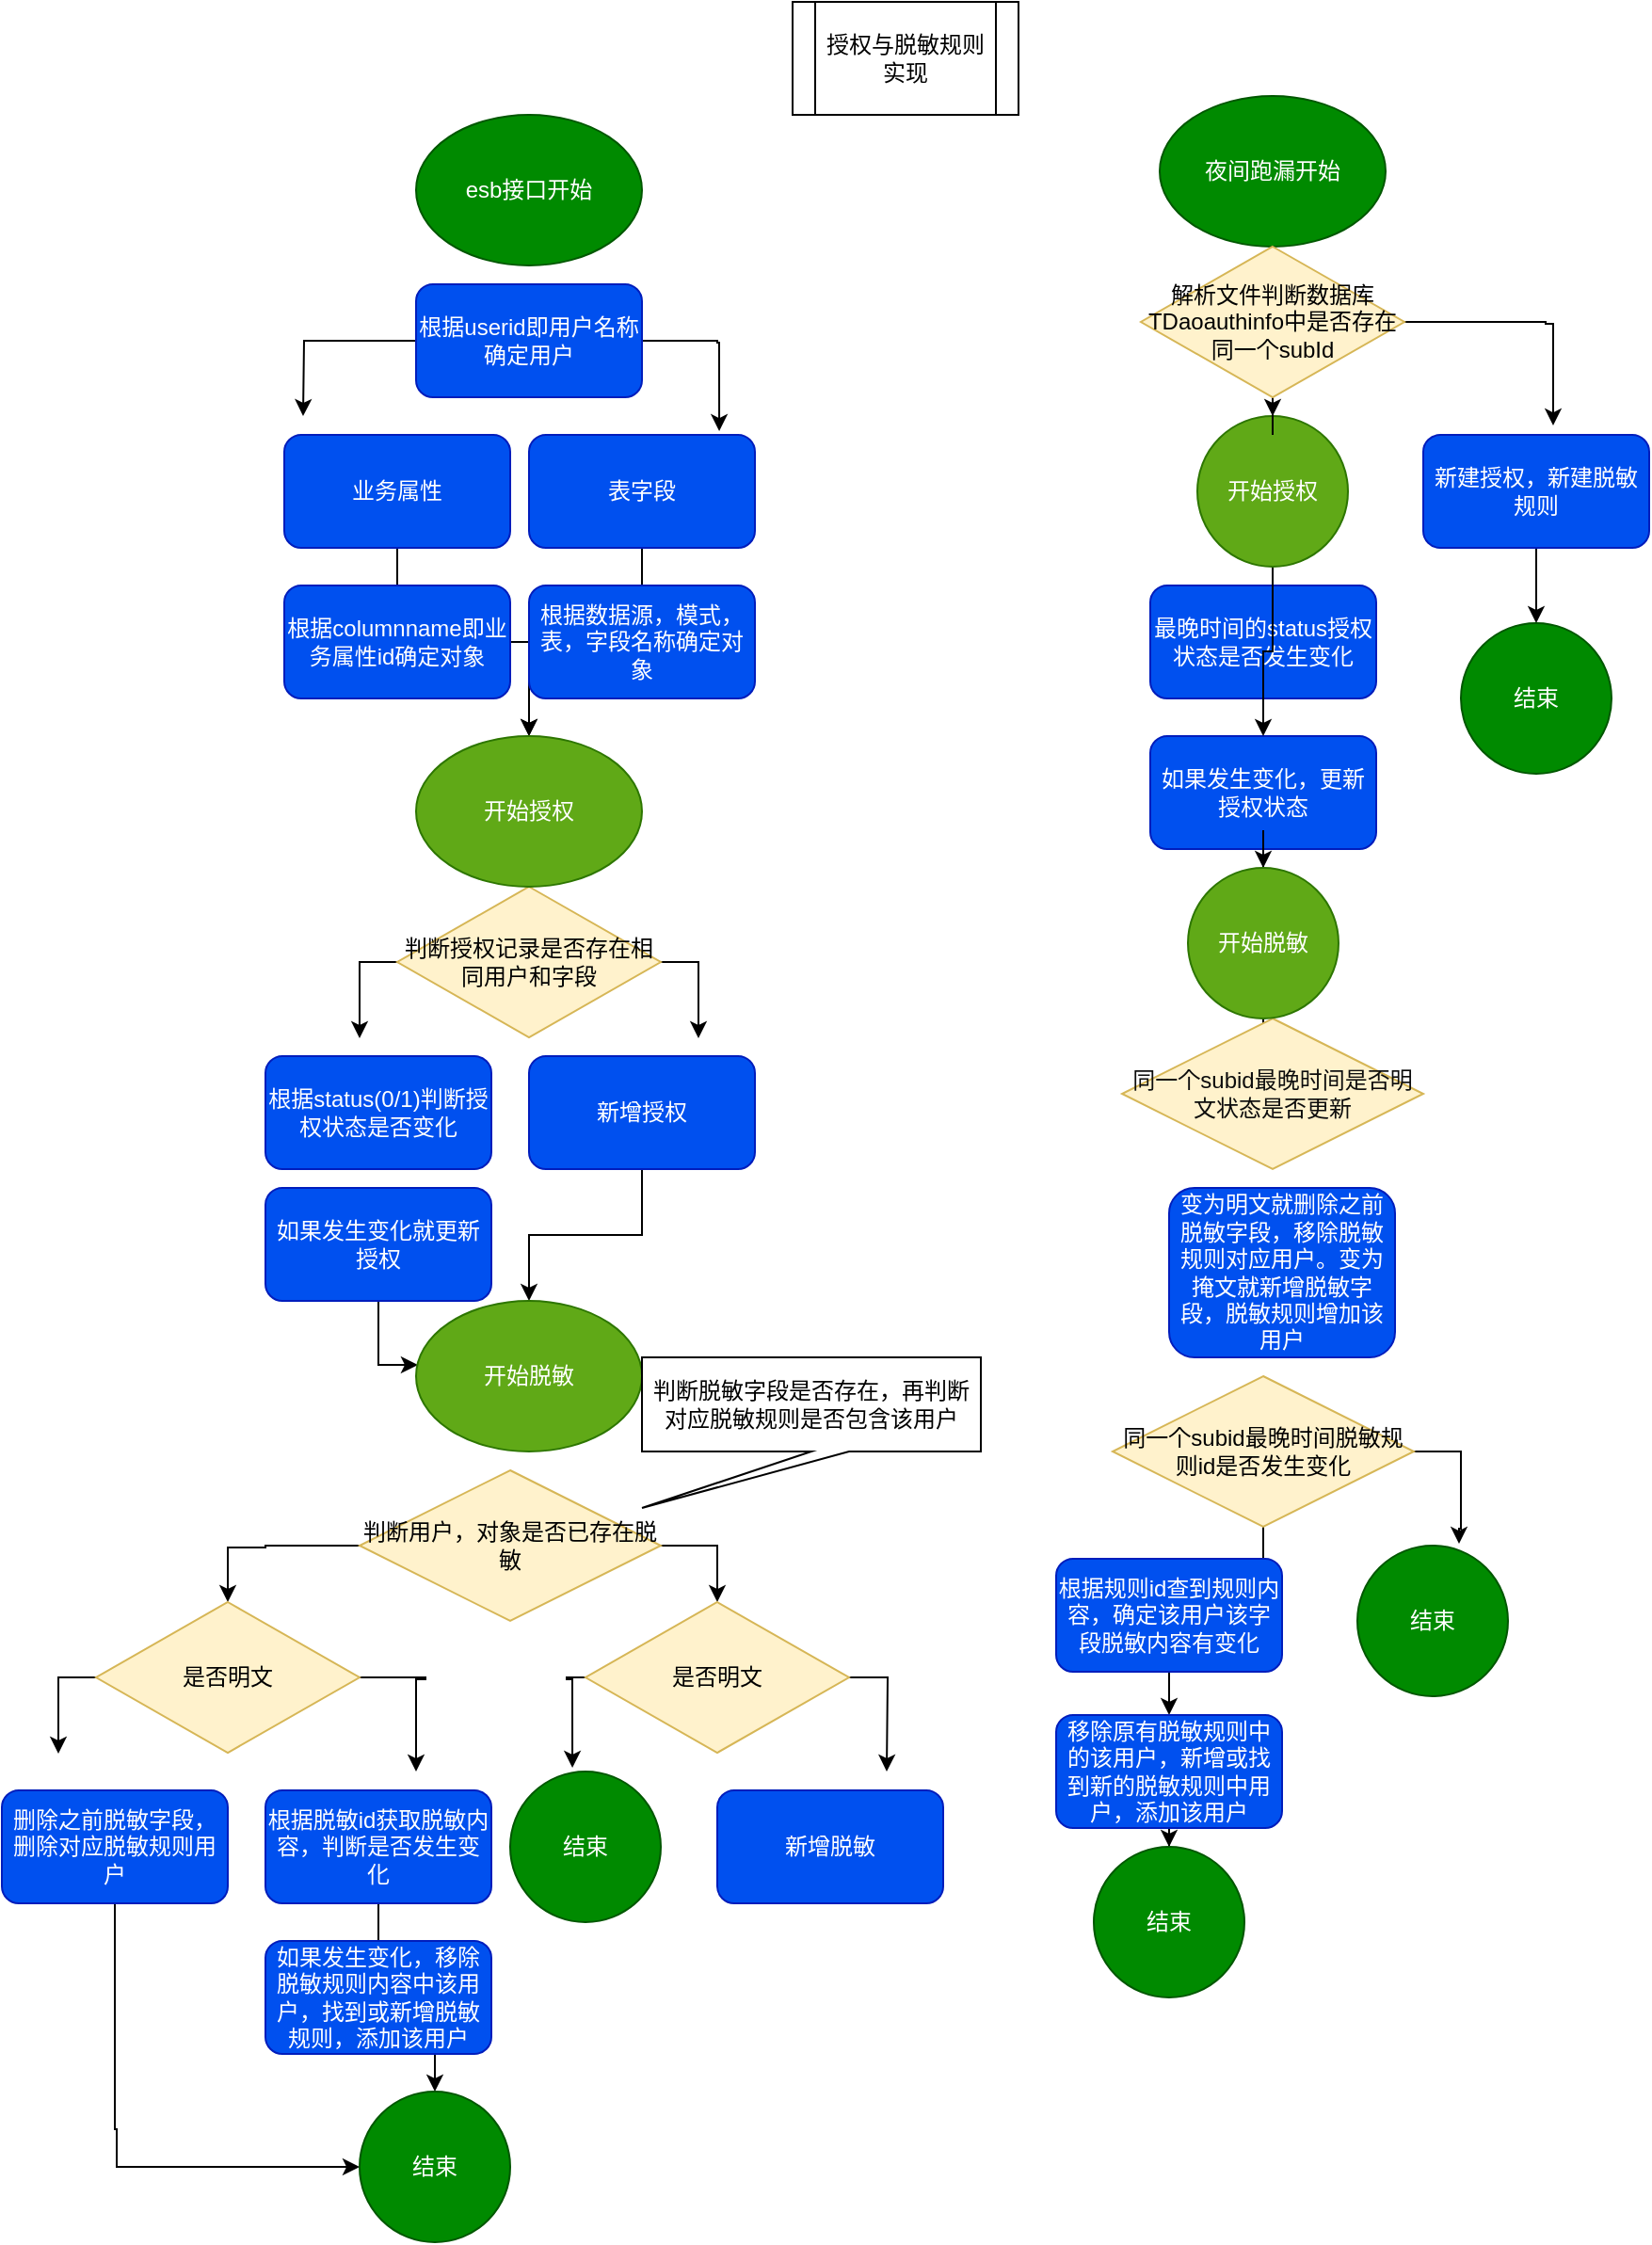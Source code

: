 <mxfile version="21.3.2" type="github">
  <diagram name="第 1 页" id="JEGLBMH6vbY7rjLnTZk3">
    <mxGraphModel dx="434" dy="574" grid="1" gridSize="10" guides="1" tooltips="1" connect="1" arrows="1" fold="1" page="1" pageScale="1" pageWidth="1169" pageHeight="1654" math="0" shadow="0">
      <root>
        <mxCell id="0" />
        <mxCell id="1" parent="0" />
        <mxCell id="WMcb2O_40LmebdI58iZz-1" value="esb接口开始" style="ellipse;whiteSpace=wrap;html=1;fillColor=#008a00;fontColor=#ffffff;strokeColor=#005700;" vertex="1" parent="1">
          <mxGeometry x="340" y="60" width="120" height="80" as="geometry" />
        </mxCell>
        <mxCell id="WMcb2O_40LmebdI58iZz-61" value="" style="edgeStyle=orthogonalEdgeStyle;rounded=0;orthogonalLoop=1;jettySize=auto;html=1;" edge="1" parent="1" source="WMcb2O_40LmebdI58iZz-2" target="WMcb2O_40LmebdI58iZz-14">
          <mxGeometry relative="1" as="geometry" />
        </mxCell>
        <mxCell id="WMcb2O_40LmebdI58iZz-2" value="业务属性" style="rounded=1;whiteSpace=wrap;html=1;fillColor=#0050ef;fontColor=#ffffff;strokeColor=#001DBC;" vertex="1" parent="1">
          <mxGeometry x="270" y="230" width="120" height="60" as="geometry" />
        </mxCell>
        <mxCell id="WMcb2O_40LmebdI58iZz-4" value="授权与脱敏规则实现" style="shape=process;whiteSpace=wrap;html=1;backgroundOutline=1;" vertex="1" parent="1">
          <mxGeometry x="540" width="120" height="60" as="geometry" />
        </mxCell>
        <mxCell id="WMcb2O_40LmebdI58iZz-5" value="夜间跑漏开始" style="ellipse;whiteSpace=wrap;html=1;fillColor=#008a00;fontColor=#ffffff;strokeColor=#005700;" vertex="1" parent="1">
          <mxGeometry x="735" y="50" width="120" height="80" as="geometry" />
        </mxCell>
        <mxCell id="WMcb2O_40LmebdI58iZz-62" value="" style="edgeStyle=orthogonalEdgeStyle;rounded=0;orthogonalLoop=1;jettySize=auto;html=1;" edge="1" parent="1" source="WMcb2O_40LmebdI58iZz-6" target="WMcb2O_40LmebdI58iZz-14">
          <mxGeometry relative="1" as="geometry" />
        </mxCell>
        <mxCell id="WMcb2O_40LmebdI58iZz-6" value="表字段" style="rounded=1;whiteSpace=wrap;html=1;fillColor=#0050ef;fontColor=#ffffff;strokeColor=#001DBC;" vertex="1" parent="1">
          <mxGeometry x="400" y="230" width="120" height="60" as="geometry" />
        </mxCell>
        <mxCell id="WMcb2O_40LmebdI58iZz-7" value="根据columnname即业务属性id确定对象" style="rounded=1;whiteSpace=wrap;html=1;fillColor=#0050ef;fontColor=#ffffff;strokeColor=#001DBC;" vertex="1" parent="1">
          <mxGeometry x="270" y="310" width="120" height="60" as="geometry" />
        </mxCell>
        <mxCell id="WMcb2O_40LmebdI58iZz-59" style="edgeStyle=orthogonalEdgeStyle;rounded=0;orthogonalLoop=1;jettySize=auto;html=1;entryX=0.842;entryY=-0.033;entryDx=0;entryDy=0;entryPerimeter=0;" edge="1" parent="1" source="WMcb2O_40LmebdI58iZz-8" target="WMcb2O_40LmebdI58iZz-6">
          <mxGeometry relative="1" as="geometry">
            <mxPoint x="520" y="180" as="targetPoint" />
            <Array as="points">
              <mxPoint x="500" y="180" />
              <mxPoint x="500" y="181" />
              <mxPoint x="501" y="181" />
            </Array>
          </mxGeometry>
        </mxCell>
        <mxCell id="WMcb2O_40LmebdI58iZz-60" style="edgeStyle=orthogonalEdgeStyle;rounded=0;orthogonalLoop=1;jettySize=auto;html=1;" edge="1" parent="1" source="WMcb2O_40LmebdI58iZz-8">
          <mxGeometry relative="1" as="geometry">
            <mxPoint x="280" y="220" as="targetPoint" />
          </mxGeometry>
        </mxCell>
        <mxCell id="WMcb2O_40LmebdI58iZz-8" value="根据userid即用户名称确定用户" style="rounded=1;whiteSpace=wrap;html=1;fillColor=#0050ef;fontColor=#ffffff;strokeColor=#001DBC;" vertex="1" parent="1">
          <mxGeometry x="340" y="150" width="120" height="60" as="geometry" />
        </mxCell>
        <mxCell id="WMcb2O_40LmebdI58iZz-9" value="根据数据源，模式，表，字段名称确定对象" style="rounded=1;whiteSpace=wrap;html=1;fillColor=#0050ef;fontColor=#ffffff;strokeColor=#001DBC;" vertex="1" parent="1">
          <mxGeometry x="400" y="310" width="120" height="60" as="geometry" />
        </mxCell>
        <mxCell id="WMcb2O_40LmebdI58iZz-63" style="edgeStyle=orthogonalEdgeStyle;rounded=0;orthogonalLoop=1;jettySize=auto;html=1;" edge="1" parent="1" source="WMcb2O_40LmebdI58iZz-11">
          <mxGeometry relative="1" as="geometry">
            <mxPoint x="310" y="550" as="targetPoint" />
          </mxGeometry>
        </mxCell>
        <mxCell id="WMcb2O_40LmebdI58iZz-64" style="edgeStyle=orthogonalEdgeStyle;rounded=0;orthogonalLoop=1;jettySize=auto;html=1;" edge="1" parent="1" source="WMcb2O_40LmebdI58iZz-11">
          <mxGeometry relative="1" as="geometry">
            <mxPoint x="490" y="550" as="targetPoint" />
          </mxGeometry>
        </mxCell>
        <mxCell id="WMcb2O_40LmebdI58iZz-11" value="判断授权记录是否存在相同用户和字段" style="rhombus;whiteSpace=wrap;html=1;fillColor=#fff2cc;strokeColor=#d6b656;fontColor=#000000;" vertex="1" parent="1">
          <mxGeometry x="330" y="470" width="140" height="80" as="geometry" />
        </mxCell>
        <mxCell id="WMcb2O_40LmebdI58iZz-14" value="开始授权" style="ellipse;whiteSpace=wrap;html=1;fillColor=#60a917;fontColor=#ffffff;strokeColor=#2D7600;" vertex="1" parent="1">
          <mxGeometry x="340" y="390" width="120" height="80" as="geometry" />
        </mxCell>
        <mxCell id="WMcb2O_40LmebdI58iZz-16" value="根据status(0/1)判断授权状态是否变化" style="rounded=1;whiteSpace=wrap;html=1;fillColor=#0050ef;fontColor=#ffffff;strokeColor=#001DBC;" vertex="1" parent="1">
          <mxGeometry x="260" y="560" width="120" height="60" as="geometry" />
        </mxCell>
        <mxCell id="WMcb2O_40LmebdI58iZz-65" style="edgeStyle=orthogonalEdgeStyle;rounded=0;orthogonalLoop=1;jettySize=auto;html=1;" edge="1" parent="1" source="WMcb2O_40LmebdI58iZz-17" target="WMcb2O_40LmebdI58iZz-21">
          <mxGeometry relative="1" as="geometry" />
        </mxCell>
        <mxCell id="WMcb2O_40LmebdI58iZz-17" value="新增授权" style="rounded=1;whiteSpace=wrap;html=1;fillColor=#0050ef;fontColor=#ffffff;strokeColor=#001DBC;" vertex="1" parent="1">
          <mxGeometry x="400" y="560" width="120" height="60" as="geometry" />
        </mxCell>
        <mxCell id="WMcb2O_40LmebdI58iZz-66" style="edgeStyle=orthogonalEdgeStyle;rounded=0;orthogonalLoop=1;jettySize=auto;html=1;entryX=0.008;entryY=0.425;entryDx=0;entryDy=0;entryPerimeter=0;" edge="1" parent="1" source="WMcb2O_40LmebdI58iZz-20" target="WMcb2O_40LmebdI58iZz-21">
          <mxGeometry relative="1" as="geometry" />
        </mxCell>
        <mxCell id="WMcb2O_40LmebdI58iZz-20" value="如果发生变化就更新授权" style="rounded=1;whiteSpace=wrap;html=1;fillColor=#0050ef;fontColor=#ffffff;strokeColor=#001DBC;" vertex="1" parent="1">
          <mxGeometry x="260" y="630" width="120" height="60" as="geometry" />
        </mxCell>
        <mxCell id="WMcb2O_40LmebdI58iZz-21" value="开始脱敏" style="ellipse;whiteSpace=wrap;html=1;fillColor=#60a917;fontColor=#ffffff;strokeColor=#2D7600;" vertex="1" parent="1">
          <mxGeometry x="340" y="690" width="120" height="80" as="geometry" />
        </mxCell>
        <mxCell id="WMcb2O_40LmebdI58iZz-67" style="edgeStyle=orthogonalEdgeStyle;rounded=0;orthogonalLoop=1;jettySize=auto;html=1;entryX=0.5;entryY=0;entryDx=0;entryDy=0;" edge="1" parent="1" source="WMcb2O_40LmebdI58iZz-22" target="WMcb2O_40LmebdI58iZz-38">
          <mxGeometry relative="1" as="geometry">
            <mxPoint x="210" y="820" as="targetPoint" />
            <Array as="points">
              <mxPoint x="260" y="820" />
              <mxPoint x="260" y="821" />
              <mxPoint x="240" y="821" />
            </Array>
          </mxGeometry>
        </mxCell>
        <mxCell id="WMcb2O_40LmebdI58iZz-68" style="edgeStyle=orthogonalEdgeStyle;rounded=0;orthogonalLoop=1;jettySize=auto;html=1;entryX=0.5;entryY=0;entryDx=0;entryDy=0;" edge="1" parent="1" source="WMcb2O_40LmebdI58iZz-22" target="WMcb2O_40LmebdI58iZz-39">
          <mxGeometry relative="1" as="geometry">
            <mxPoint x="550" y="820" as="targetPoint" />
            <Array as="points">
              <mxPoint x="500" y="820" />
            </Array>
          </mxGeometry>
        </mxCell>
        <mxCell id="WMcb2O_40LmebdI58iZz-22" value="判断用户，对象是否已存在脱敏" style="rhombus;whiteSpace=wrap;html=1;fillColor=#fff2cc;strokeColor=#d6b656;fontColor=#000000;" vertex="1" parent="1">
          <mxGeometry x="310" y="780" width="160" height="80" as="geometry" />
        </mxCell>
        <mxCell id="WMcb2O_40LmebdI58iZz-74" value="" style="edgeStyle=orthogonalEdgeStyle;rounded=0;orthogonalLoop=1;jettySize=auto;html=1;" edge="1" parent="1" source="WMcb2O_40LmebdI58iZz-23" target="WMcb2O_40LmebdI58iZz-51">
          <mxGeometry relative="1" as="geometry" />
        </mxCell>
        <mxCell id="WMcb2O_40LmebdI58iZz-23" value="根据脱敏id获取脱敏内容，判断是否发生变化" style="rounded=1;whiteSpace=wrap;html=1;fillColor=#0050ef;fontColor=#ffffff;strokeColor=#001DBC;" vertex="1" parent="1">
          <mxGeometry x="260" y="950" width="120" height="60" as="geometry" />
        </mxCell>
        <mxCell id="WMcb2O_40LmebdI58iZz-28" value="结束" style="ellipse;whiteSpace=wrap;html=1;aspect=fixed;fillColor=#008a00;fontColor=#ffffff;strokeColor=#005700;" vertex="1" parent="1">
          <mxGeometry x="390" y="940" width="80" height="80" as="geometry" />
        </mxCell>
        <mxCell id="WMcb2O_40LmebdI58iZz-29" value="新增脱敏" style="rounded=1;whiteSpace=wrap;html=1;fillColor=#0050ef;fontColor=#ffffff;strokeColor=#001DBC;" vertex="1" parent="1">
          <mxGeometry x="500" y="950" width="120" height="60" as="geometry" />
        </mxCell>
        <mxCell id="WMcb2O_40LmebdI58iZz-30" value="如果发生变化，移除脱敏规则内容中该用户，找到或新增脱敏规则，添加该用户" style="rounded=1;whiteSpace=wrap;html=1;fillColor=#0050ef;fontColor=#ffffff;strokeColor=#001DBC;" vertex="1" parent="1">
          <mxGeometry x="260" y="1030" width="120" height="60" as="geometry" />
        </mxCell>
        <mxCell id="WMcb2O_40LmebdI58iZz-32" value="最晚时间的status授权状态是否发生变化" style="rounded=1;whiteSpace=wrap;html=1;fillColor=#0050ef;fontColor=#ffffff;strokeColor=#001DBC;" vertex="1" parent="1">
          <mxGeometry x="730" y="310" width="120" height="60" as="geometry" />
        </mxCell>
        <mxCell id="WMcb2O_40LmebdI58iZz-87" value="" style="edgeStyle=orthogonalEdgeStyle;rounded=0;orthogonalLoop=1;jettySize=auto;html=1;" edge="1" parent="1" source="WMcb2O_40LmebdI58iZz-33" target="WMcb2O_40LmebdI58iZz-34">
          <mxGeometry relative="1" as="geometry" />
        </mxCell>
        <mxCell id="WMcb2O_40LmebdI58iZz-33" value="新建授权，新建脱敏规则" style="rounded=1;whiteSpace=wrap;html=1;fillColor=#0050ef;fontColor=#ffffff;strokeColor=#001DBC;" vertex="1" parent="1">
          <mxGeometry x="875" y="230" width="120" height="60" as="geometry" />
        </mxCell>
        <mxCell id="WMcb2O_40LmebdI58iZz-34" value="结束" style="ellipse;whiteSpace=wrap;html=1;aspect=fixed;fillColor=#008a00;fontColor=#ffffff;strokeColor=#005700;" vertex="1" parent="1">
          <mxGeometry x="895" y="330" width="80" height="80" as="geometry" />
        </mxCell>
        <mxCell id="WMcb2O_40LmebdI58iZz-82" value="" style="edgeStyle=orthogonalEdgeStyle;rounded=0;orthogonalLoop=1;jettySize=auto;html=1;" edge="1" parent="1" source="WMcb2O_40LmebdI58iZz-45" target="WMcb2O_40LmebdI58iZz-49">
          <mxGeometry relative="1" as="geometry" />
        </mxCell>
        <mxCell id="WMcb2O_40LmebdI58iZz-35" value="如果发生变化，更新授权状态" style="rounded=1;whiteSpace=wrap;html=1;fillColor=#0050ef;fontColor=#ffffff;strokeColor=#001DBC;" vertex="1" parent="1">
          <mxGeometry x="730" y="390" width="120" height="60" as="geometry" />
        </mxCell>
        <mxCell id="WMcb2O_40LmebdI58iZz-69" style="edgeStyle=orthogonalEdgeStyle;rounded=0;orthogonalLoop=1;jettySize=auto;html=1;" edge="1" parent="1" source="WMcb2O_40LmebdI58iZz-38">
          <mxGeometry relative="1" as="geometry">
            <mxPoint x="150" y="930" as="targetPoint" />
          </mxGeometry>
        </mxCell>
        <mxCell id="WMcb2O_40LmebdI58iZz-70" style="edgeStyle=orthogonalEdgeStyle;rounded=0;orthogonalLoop=1;jettySize=auto;html=1;" edge="1" parent="1" source="WMcb2O_40LmebdI58iZz-38">
          <mxGeometry relative="1" as="geometry">
            <mxPoint x="340" y="940" as="targetPoint" />
            <Array as="points">
              <mxPoint x="345" y="890" />
              <mxPoint x="345" y="891" />
            </Array>
          </mxGeometry>
        </mxCell>
        <mxCell id="WMcb2O_40LmebdI58iZz-38" value="是否明文" style="rhombus;whiteSpace=wrap;html=1;fillColor=#fff2cc;strokeColor=#d6b656;fontColor=#000000;" vertex="1" parent="1">
          <mxGeometry x="170" y="850" width="140" height="80" as="geometry" />
        </mxCell>
        <mxCell id="WMcb2O_40LmebdI58iZz-72" style="edgeStyle=orthogonalEdgeStyle;rounded=0;orthogonalLoop=1;jettySize=auto;html=1;entryX=0.413;entryY=-0.025;entryDx=0;entryDy=0;entryPerimeter=0;" edge="1" parent="1" source="WMcb2O_40LmebdI58iZz-39" target="WMcb2O_40LmebdI58iZz-28">
          <mxGeometry relative="1" as="geometry">
            <mxPoint x="390" y="890" as="targetPoint" />
            <Array as="points">
              <mxPoint x="420" y="890" />
              <mxPoint x="420" y="891" />
              <mxPoint x="423" y="891" />
            </Array>
          </mxGeometry>
        </mxCell>
        <mxCell id="WMcb2O_40LmebdI58iZz-73" style="edgeStyle=orthogonalEdgeStyle;rounded=0;orthogonalLoop=1;jettySize=auto;html=1;" edge="1" parent="1" source="WMcb2O_40LmebdI58iZz-39">
          <mxGeometry relative="1" as="geometry">
            <mxPoint x="590" y="940" as="targetPoint" />
          </mxGeometry>
        </mxCell>
        <mxCell id="WMcb2O_40LmebdI58iZz-39" value="是否明文" style="rhombus;whiteSpace=wrap;html=1;fillColor=#fff2cc;strokeColor=#d6b656;fontColor=#000000;" vertex="1" parent="1">
          <mxGeometry x="430" y="850" width="140" height="80" as="geometry" />
        </mxCell>
        <mxCell id="WMcb2O_40LmebdI58iZz-75" style="edgeStyle=orthogonalEdgeStyle;rounded=0;orthogonalLoop=1;jettySize=auto;html=1;" edge="1" parent="1" source="WMcb2O_40LmebdI58iZz-40" target="WMcb2O_40LmebdI58iZz-51">
          <mxGeometry relative="1" as="geometry">
            <mxPoint x="180" y="1250" as="targetPoint" />
            <Array as="points">
              <mxPoint x="180" y="1130" />
              <mxPoint x="181" y="1130" />
              <mxPoint x="181" y="1150" />
            </Array>
          </mxGeometry>
        </mxCell>
        <mxCell id="WMcb2O_40LmebdI58iZz-40" value="删除之前脱敏字段，删除对应脱敏规则用户" style="rounded=1;whiteSpace=wrap;html=1;fillColor=#0050ef;fontColor=#ffffff;strokeColor=#001DBC;" vertex="1" parent="1">
          <mxGeometry x="120" y="950" width="120" height="60" as="geometry" />
        </mxCell>
        <mxCell id="WMcb2O_40LmebdI58iZz-42" value="判断脱敏字段是否存在，再判断对应脱敏规则是否包含该用户" style="shape=callout;whiteSpace=wrap;html=1;perimeter=calloutPerimeter;position2=0;" vertex="1" parent="1">
          <mxGeometry x="460" y="720" width="180" height="80" as="geometry" />
        </mxCell>
        <mxCell id="WMcb2O_40LmebdI58iZz-43" value="变为明文就删除之前脱敏字段，移除脱敏规则对应用户。变为掩文就新增脱敏字段，脱敏规则增加该用户" style="rounded=1;whiteSpace=wrap;html=1;fillColor=#0050ef;fontColor=#ffffff;strokeColor=#001DBC;" vertex="1" parent="1">
          <mxGeometry x="740" y="630" width="120" height="90" as="geometry" />
        </mxCell>
        <mxCell id="WMcb2O_40LmebdI58iZz-84" value="" style="edgeStyle=orthogonalEdgeStyle;rounded=0;orthogonalLoop=1;jettySize=auto;html=1;" edge="1" parent="1" source="WMcb2O_40LmebdI58iZz-48" target="WMcb2O_40LmebdI58iZz-35">
          <mxGeometry relative="1" as="geometry" />
        </mxCell>
        <mxCell id="WMcb2O_40LmebdI58iZz-48" value="开始授权" style="ellipse;whiteSpace=wrap;html=1;aspect=fixed;fillColor=#60a917;fontColor=#ffffff;strokeColor=#2D7600;" vertex="1" parent="1">
          <mxGeometry x="755" y="220" width="80" height="80" as="geometry" />
        </mxCell>
        <mxCell id="WMcb2O_40LmebdI58iZz-49" value="同一个subid最晚时间是否明文状态是否更新" style="rhombus;whiteSpace=wrap;html=1;fillColor=#fff2cc;strokeColor=#d6b656;fontColor=#0D0D0D;" vertex="1" parent="1">
          <mxGeometry x="715" y="540" width="160" height="80" as="geometry" />
        </mxCell>
        <mxCell id="WMcb2O_40LmebdI58iZz-85" value="" style="edgeStyle=orthogonalEdgeStyle;rounded=0;orthogonalLoop=1;jettySize=auto;html=1;" edge="1" parent="1" source="WMcb2O_40LmebdI58iZz-50" target="WMcb2O_40LmebdI58iZz-48">
          <mxGeometry relative="1" as="geometry" />
        </mxCell>
        <mxCell id="WMcb2O_40LmebdI58iZz-86" style="edgeStyle=orthogonalEdgeStyle;rounded=0;orthogonalLoop=1;jettySize=auto;html=1;entryX=0.575;entryY=-0.083;entryDx=0;entryDy=0;entryPerimeter=0;" edge="1" parent="1" source="WMcb2O_40LmebdI58iZz-50" target="WMcb2O_40LmebdI58iZz-33">
          <mxGeometry relative="1" as="geometry">
            <mxPoint x="970" y="170" as="targetPoint" />
            <Array as="points">
              <mxPoint x="940" y="170" />
              <mxPoint x="940" y="171" />
              <mxPoint x="944" y="171" />
            </Array>
          </mxGeometry>
        </mxCell>
        <mxCell id="WMcb2O_40LmebdI58iZz-50" value="解析文件判断数据库TDaoauthinfo中是否存在同一个subId" style="rhombus;whiteSpace=wrap;html=1;fillColor=#fff2cc;strokeColor=#d6b656;fontColor=#000000;" vertex="1" parent="1">
          <mxGeometry x="725" y="130" width="140" height="80" as="geometry" />
        </mxCell>
        <mxCell id="WMcb2O_40LmebdI58iZz-51" value="结束" style="ellipse;whiteSpace=wrap;html=1;aspect=fixed;fillColor=#008a00;fontColor=#ffffff;strokeColor=#005700;" vertex="1" parent="1">
          <mxGeometry x="310" y="1110" width="80" height="80" as="geometry" />
        </mxCell>
        <mxCell id="WMcb2O_40LmebdI58iZz-77" style="edgeStyle=orthogonalEdgeStyle;rounded=0;orthogonalLoop=1;jettySize=auto;html=1;entryX=0.675;entryY=-0.012;entryDx=0;entryDy=0;entryPerimeter=0;" edge="1" parent="1" source="WMcb2O_40LmebdI58iZz-52" target="WMcb2O_40LmebdI58iZz-54">
          <mxGeometry relative="1" as="geometry">
            <mxPoint x="900" y="810" as="targetPoint" />
            <Array as="points">
              <mxPoint x="895" y="770" />
              <mxPoint x="895" y="811" />
              <mxPoint x="894" y="811" />
            </Array>
          </mxGeometry>
        </mxCell>
        <mxCell id="WMcb2O_40LmebdI58iZz-78" value="" style="edgeStyle=orthogonalEdgeStyle;rounded=0;orthogonalLoop=1;jettySize=auto;html=1;" edge="1" parent="1" source="WMcb2O_40LmebdI58iZz-52" target="WMcb2O_40LmebdI58iZz-56">
          <mxGeometry relative="1" as="geometry" />
        </mxCell>
        <mxCell id="WMcb2O_40LmebdI58iZz-52" value="同一个subid最晚时间脱敏规则id是否发生变化" style="rhombus;whiteSpace=wrap;html=1;fillColor=#fff2cc;strokeColor=#d6b656;fontColor=#000000;" vertex="1" parent="1">
          <mxGeometry x="710" y="730" width="160" height="80" as="geometry" />
        </mxCell>
        <mxCell id="WMcb2O_40LmebdI58iZz-54" value="结束" style="ellipse;whiteSpace=wrap;html=1;aspect=fixed;fillColor=#008a00;fontColor=#ffffff;strokeColor=#005700;" vertex="1" parent="1">
          <mxGeometry x="840" y="820" width="80" height="80" as="geometry" />
        </mxCell>
        <mxCell id="WMcb2O_40LmebdI58iZz-55" value="根据规则id查到规则内容，确定该用户该字段脱敏内容有变化" style="rounded=1;whiteSpace=wrap;html=1;fillColor=#0050ef;fontColor=#ffffff;strokeColor=#001DBC;" vertex="1" parent="1">
          <mxGeometry x="680" y="827" width="120" height="60" as="geometry" />
        </mxCell>
        <mxCell id="WMcb2O_40LmebdI58iZz-79" value="" style="edgeStyle=orthogonalEdgeStyle;rounded=0;orthogonalLoop=1;jettySize=auto;html=1;" edge="1" parent="1" source="WMcb2O_40LmebdI58iZz-56" target="WMcb2O_40LmebdI58iZz-57">
          <mxGeometry relative="1" as="geometry" />
        </mxCell>
        <mxCell id="WMcb2O_40LmebdI58iZz-56" value="移除原有脱敏规则中的该用户，新增或找到新的脱敏规则中用户，添加该用户" style="rounded=1;whiteSpace=wrap;html=1;fillColor=#0050ef;fontColor=#ffffff;strokeColor=#001DBC;" vertex="1" parent="1">
          <mxGeometry x="680" y="910" width="120" height="60" as="geometry" />
        </mxCell>
        <mxCell id="WMcb2O_40LmebdI58iZz-57" value="结束" style="ellipse;whiteSpace=wrap;html=1;aspect=fixed;fillColor=#008a00;fontColor=#ffffff;strokeColor=#005700;" vertex="1" parent="1">
          <mxGeometry x="700" y="980" width="80" height="80" as="geometry" />
        </mxCell>
        <mxCell id="WMcb2O_40LmebdI58iZz-83" value="" style="edgeStyle=orthogonalEdgeStyle;rounded=0;orthogonalLoop=1;jettySize=auto;html=1;" edge="1" parent="1" source="WMcb2O_40LmebdI58iZz-35" target="WMcb2O_40LmebdI58iZz-45">
          <mxGeometry relative="1" as="geometry">
            <mxPoint x="790" y="450" as="sourcePoint" />
            <mxPoint x="795" y="540" as="targetPoint" />
          </mxGeometry>
        </mxCell>
        <mxCell id="WMcb2O_40LmebdI58iZz-45" value="开始脱敏" style="ellipse;whiteSpace=wrap;html=1;aspect=fixed;fillColor=#60a917;fontColor=#ffffff;strokeColor=#2D7600;" vertex="1" parent="1">
          <mxGeometry x="750" y="460" width="80" height="80" as="geometry" />
        </mxCell>
      </root>
    </mxGraphModel>
  </diagram>
</mxfile>
